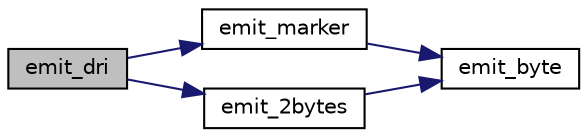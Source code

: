 digraph "emit_dri"
{
 // LATEX_PDF_SIZE
  bgcolor="transparent";
  edge [fontname="Helvetica",fontsize="10",labelfontname="Helvetica",labelfontsize="10"];
  node [fontname="Helvetica",fontsize="10",shape=record];
  rankdir="LR";
  Node96 [label="emit_dri",height=0.2,width=0.4,color="black", fillcolor="grey75", style="filled", fontcolor="black",tooltip=" "];
  Node96 -> Node97 [color="midnightblue",fontsize="10",style="solid"];
  Node97 [label="emit_marker",height=0.2,width=0.4,color="black",URL="$jcmarker_8c.html#ac0f824579de49431507514270155e053",tooltip=" "];
  Node97 -> Node98 [color="midnightblue",fontsize="10",style="solid"];
  Node98 [label="emit_byte",height=0.2,width=0.4,color="black",URL="$jcmarker_8c.html#a08eca462b2b57f23ee007a57a39dbded",tooltip=" "];
  Node96 -> Node99 [color="midnightblue",fontsize="10",style="solid"];
  Node99 [label="emit_2bytes",height=0.2,width=0.4,color="black",URL="$jcmarker_8c.html#ab1f72cd7a3d8f4b5679ddc051e44ad17",tooltip=" "];
  Node99 -> Node98 [color="midnightblue",fontsize="10",style="solid"];
}
